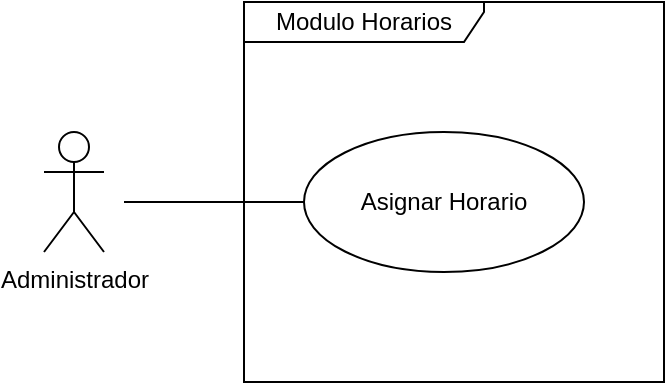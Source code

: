 <mxfile version="16.4.6" type="device"><diagram id="AurFCrIeB9ySA4PFUemw" name="Page-1"><mxGraphModel dx="1301" dy="593" grid="1" gridSize="10" guides="1" tooltips="1" connect="1" arrows="1" fold="1" page="1" pageScale="1" pageWidth="827" pageHeight="1169" math="0" shadow="0"><root><mxCell id="0"/><mxCell id="1" parent="0"/><mxCell id="CePleVy09wxEcTvWFdZu-2" value="Administrador" style="shape=umlActor;verticalLabelPosition=bottom;verticalAlign=top;html=1;outlineConnect=0;" vertex="1" parent="1"><mxGeometry x="200" y="195" width="30" height="60" as="geometry"/></mxCell><mxCell id="CePleVy09wxEcTvWFdZu-15" value="Modulo Horarios" style="shape=umlFrame;whiteSpace=wrap;html=1;width=120;height=20;" vertex="1" parent="1"><mxGeometry x="300" y="130" width="210" height="190" as="geometry"/></mxCell><mxCell id="CePleVy09wxEcTvWFdZu-26" style="edgeStyle=elbowEdgeStyle;orthogonalLoop=1;jettySize=auto;html=1;exitX=0;exitY=0.5;exitDx=0;exitDy=0;endArrow=none;endFill=0;rounded=0;strokeColor=default;" edge="1" parent="1" source="CePleVy09wxEcTvWFdZu-19"><mxGeometry relative="1" as="geometry"><mxPoint x="240" y="230" as="targetPoint"/></mxGeometry></mxCell><mxCell id="CePleVy09wxEcTvWFdZu-19" value="Asignar Horario" style="ellipse;whiteSpace=wrap;html=1;" vertex="1" parent="1"><mxGeometry x="330" y="195" width="140" height="70" as="geometry"/></mxCell></root></mxGraphModel></diagram></mxfile>